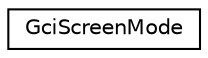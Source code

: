 digraph "Graphical Class Hierarchy"
{
 // LATEX_PDF_SIZE
  edge [fontname="Helvetica",fontsize="10",labelfontname="Helvetica",labelfontsize="10"];
  node [fontname="Helvetica",fontsize="10",shape=record];
  rankdir="LR";
  Node0 [label="GciScreenMode",height=0.2,width=0.4,color="black", fillcolor="white", style="filled",URL="$structGciScreenMode.html",tooltip=" "];
}
